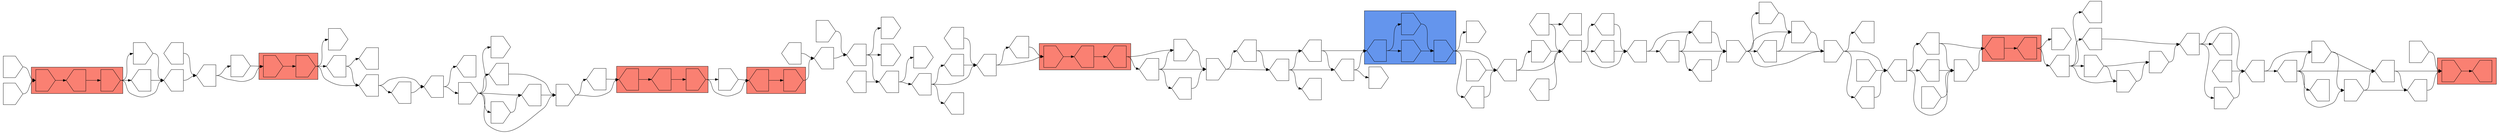 digraph asm {
	rotate=90;
	edge [headport=n,tailport=s];
subgraph cluster_C2481_9173_3298 {
	2481 [label="",height=1,width=1,shape=house];
	9173 [label="",height=1,width=1,shape=house];
	3298 [label="",height=1,width=1,shape=invhouse];
	style=filled;
	fillcolor=salmon;
}
subgraph cluster_C14446_7205 {
	14446 [label="",height=1,width=1,shape=house];
	7205 [label="",height=1,width=1,shape=invhouse];
	style=filled;
	fillcolor=salmon;
}
subgraph cluster_C6207_126_4070 {
	6207 [label="",height=1,width=1,shape=invhouse];
	126 [label="",height=1,width=1,shape=house];
	4070 [label="",height=1,width=1,shape=house];
	style=filled;
	fillcolor=salmon;
}
subgraph cluster_B4861_7094_7101_846 {
	4861 [label="",height=1,width=1,shape=house];
	7094 [label="",height=1,width=1,shape=invhouse];
	7101 [label="",height=1,width=1,shape=invhouse];
	846 [label="",height=1,width=1,shape=invhouse];
	style=filled;
	fillcolor=cornflowerblue;
}
subgraph cluster_C9462_4724 {
	9462 [label="",height=1,width=1,shape=house];
	4724 [label="",height=1,width=1,shape=house];
	style=filled;
	fillcolor=salmon;
}
subgraph cluster_C4545_7251 {
	4545 [label="",height=1,width=1,shape=invhouse];
	7251 [label="",height=1,width=1,shape=house];
	style=filled;
	fillcolor=salmon;
}
subgraph cluster_C5781_5493 {
	5781 [label="",height=1,width=1,shape=invhouse];
	5493 [label="",height=1,width=1,shape=invhouse];
	style=filled;
	fillcolor=salmon;
}
subgraph cluster_C4791_17076_6628 {
	4791 [label="",height=1,width=1,shape=invhouse];
	17076 [label="",height=1,width=1,shape=house];
	6628 [label="",height=1,width=1,shape=invhouse];
	style=filled;
	fillcolor=salmon;
}
	2082 [label="",height=1,width=1,shape=house];
	20535 [label="",height=1,width=1,shape=house];
	7316 [label="",height=1,width=1,shape=house];
	6413 [label="",height=1,width=1,shape=house];
	4327 [label="",height=1,width=1,shape=house];
	16914 [label="",height=1,width=1,shape=house];
	7123 [label="",height=1,width=1,shape=invhouse];
	7239 [label="",height=1,width=1,shape=house];
	9308 [label="",height=1,width=1,shape=house];
	9312 [label="",height=1,width=1,shape=house];
	9200 [label="",height=1,width=1,shape=house];
	17831 [label="",height=1,width=1,shape=invhouse];
	20552 [label="",height=1,width=1,shape=house];
	9899 [label="",height=1,width=1,shape=house];
	8498 [label="",height=1,width=1,shape=house];
	4722 [label="",height=1,width=1,shape=invhouse];
	3900 [label="",height=1,width=1,shape=invhouse];
	2571 [label="",height=1,width=1,shape=house];
	11207 [label="",height=1,width=1,shape=invhouse];
	5177 [label="",height=1,width=1,shape=house];
	6746 [label="",height=1,width=1,shape=invhouse];
	11070 [label="",height=1,width=1,shape=invhouse];
	7486 [label="",height=1,width=1,shape=house];
	2389 [label="",height=1,width=1,shape=house];
	15426 [label="",height=1,width=1,shape=invhouse];
	19727 [label="",height=1,width=1,shape=house];
	6901 [label="",height=1,width=1,shape=invhouse];
	11959 [label="",height=1,width=1,shape=house];
	10412 [label="",height=1,width=1,shape=house];
	12385 [label="",height=1,width=1,shape=invhouse];
	10686 [label="",height=1,width=1,shape=house];
	17202 [label="",height=1,width=1,shape=house];
	17152 [label="",height=1,width=1,shape=invhouse];
	5683 [label="",height=1,width=1,shape=house];
	11252 [label="",height=1,width=1,shape=house];
	14411 [label="",height=1,width=1,shape=invhouse];
	11309 [label="",height=1,width=1,shape=house];
	18591 [label="",height=1,width=1,shape=invhouse];
	11630 [label="",height=1,width=1,shape=house];
	15573 [label="",height=1,width=1,shape=invhouse];
	15866 [label="",height=1,width=1,shape=house];
	16515 [label="",height=1,width=1,shape=house];
	18429 [label="",height=1,width=1,shape=invhouse];
	12055 [label="",height=1,width=1,shape=house];
	12829 [label="",height=1,width=1,shape=house];
	13977 [label="",height=1,width=1,shape=invhouse];
	17508 [label="",height=1,width=1,shape=invhouse];
	16208 [label="",height=1,width=1,shape=house];
	17919 [label="",height=1,width=1,shape=house];
	10509 [label="",height=1,width=1,shape=house];
	17035 [label="",height=1,width=1,shape=house];
	4137 [label="",height=1,width=1,shape=house];
	14871 [label="",height=1,width=1,shape=house];
	5782 [label="",height=1,width=1,shape=house];
	10941 [label="",height=1,width=1,shape=house];
	10950 [label="",height=1,width=1,shape=invhouse];
	9730 [label="",height=1,width=1,shape=invhouse];
	9648 [label="",height=1,width=1,shape=house];
	15998 [label="",height=1,width=1,shape=invhouse];
	17266 [label="",height=1,width=1,shape=house];
	14977 [label="",height=1,width=1,shape=house];
	17049 [label="",height=1,width=1,shape=invhouse];
	16879 [label="",height=1,width=1,shape=house];
	11181 [label="",height=1,width=1,shape=house];
	15549 [label="",height=1,width=1,shape=house];
	15533 [label="",height=1,width=1,shape=house];
	15542 [label="",height=1,width=1,shape=invhouse];
	18494 [label="",height=1,width=1,shape=house];
	7635 [label="",height=1,width=1,shape=invhouse];
	18026 [label="",height=1,width=1,shape=invhouse];
	13208 [label="",height=1,width=1,shape=invhouse];
	18418 [label="",height=1,width=1,shape=house];
	18519 [label="",height=1,width=1,shape=invhouse];
	5189 [label="",height=1,width=1,shape=invhouse];
	17855 [label="",height=1,width=1,shape=house];
	3349 [label="",height=1,width=1,shape=invhouse];
	9797 [label="",height=1,width=1,shape=invhouse];
	12411 [label="",height=1,width=1,shape=house];
	12146 [label="",height=1,width=1,shape=invhouse];
	12365 [label="",height=1,width=1,shape=house];
	3395 [label="",height=1,width=1,shape=house];
	12285 [label="",height=1,width=1,shape=house];
	6317 [label="",height=1,width=1,shape=house];
	7538 [label="",height=1,width=1,shape=house];
	14652 [label="",height=1,width=1,shape=house];
	10685 [label="",height=1,width=1,shape=house];
	17182 [label="",height=1,width=1,shape=invhouse];
	6013 [label="",height=1,width=1,shape=house];
	10500 [label="",height=1,width=1,shape=invhouse];
	10508 [label="",height=1,width=1,shape=house];
	16491 [label="",height=1,width=1,shape=house];
	16653 [label="",height=1,width=1,shape=invhouse];
	15509 [label="",height=1,width=1,shape=invhouse];
	15608 [label="",height=1,width=1,shape=invhouse];
	15874 [label="",height=1,width=1,shape=house];
	2481 -> 9173
	9173 -> 3298
	3298 -> 14446
	3298 -> 18519
	14446 -> 7205
	7205 -> 2082
	2082 -> 20535
	20535 -> 7316
	20535 -> 7635
	20535 -> 18026
	7316 -> 6413
	7316 -> 15542
	6413 -> 4327
	6413 -> 15533
	6413 -> 15549
	4327 -> 6207
	4327 -> 16879
	6207 -> 126
	126 -> 4070
	4070 -> 16914
	4070 -> 17049
	16914 -> 7123
	16914 -> 14977
	16914 -> 17049
	7123 -> 7239
	7123 -> 17266
	7239 -> 9308
	7239 -> 9312
	7239 -> 9648
	9312 -> 4861
	9312 -> 9648
	4861 -> 7094
	4861 -> 7101
	7094 -> 846
	846 -> 9200
	846 -> 9730
	846 -> 10941
	9200 -> 17831
	9200 -> 20552
	17831 -> 20552
	20552 -> 9899
	20552 -> 10509
	20552 -> 17035
	9899 -> 8498
	9899 -> 16208
	8498 -> 4722
	8498 -> 16208
	8498 -> 17919
	4722 -> 3900
	4722 -> 12829
	4722 -> 13977
	4722 -> 17508
	3900 -> 2571
	3900 -> 12055
	3900 -> 16515
	2571 -> 11207
	2571 -> 11630
	2571 -> 15866
	11207 -> 9462
	9462 -> 4724
	4724 -> 5177
	4724 -> 18591
	5177 -> 6746
	5177 -> 11252
	5177 -> 11309
	5177 -> 14411
	6746 -> 11070
	6746 -> 14411
	11070 -> 7486
	7486 -> 2389
	7486 -> 15426
	7486 -> 19727
	15426 -> 19727
	19727 -> 6901
	19727 -> 10686
	6901 -> 11959
	6901 -> 12385
	11959 -> 4545
	11959 -> 10412
	4545 -> 7251
	10412 -> 4545
	12385 -> 10412
	12385 -> 11959
	10686 -> 6901
	10686 -> 11959
	10686 -> 12385
	10686 -> 17202
	17152 -> 4545
	5683 -> 19727
	11252 -> 7486
	14411 -> 11070
	11630 -> 9462
	11630 -> 11207
	15573 -> 11207
	15866 -> 11207
	16515 -> 2571
	18429 -> 2571
	12829 -> 3900
	12829 -> 13977
	13977 -> 3900
	17508 -> 13977
	16208 -> 4722
	17919 -> 4722
	10509 -> 9899
	17035 -> 9899
	4137 -> 20552
	14871 -> 5782
	14871 -> 20552
	10941 -> 9200
	10950 -> 9200
	7101 -> 846
	9648 -> 4861
	9648 -> 15998
	17266 -> 7239
	17266 -> 9312
	14977 -> 7123
	17049 -> 7123
	16879 -> 6207
	11181 -> 4327
	15549 -> 4327
	18494 -> 7316
	13208 -> 20535
	18418 -> 2082
	18519 -> 14446
	5189 -> 2481
	5189 -> 17855
	17855 -> 2481
	3349 -> 5189
	3349 -> 9797
	3349 -> 12146
	3349 -> 12365
	3349 -> 12411
	9797 -> 12411
	12411 -> 5189
	12365 -> 5189
	3395 -> 3349
	3395 -> 12285
	6317 -> 3395
	7538 -> 3395
	7538 -> 6317
	5493 -> 7538
	5493 -> 14652
	5493 -> 17182
	14652 -> 7538
	14652 -> 10685
	5781 -> 5493
	6013 -> 5781
	6013 -> 10500
	10500 -> 5781
	10508 -> 6013
	6628 -> 10508
	6628 -> 16491
	6628 -> 16653
	16491 -> 10508
	16653 -> 10508
	17076 -> 6628
	4791 -> 17076
	15509 -> 4791
	15608 -> 4791
	15874 -> 6013
}